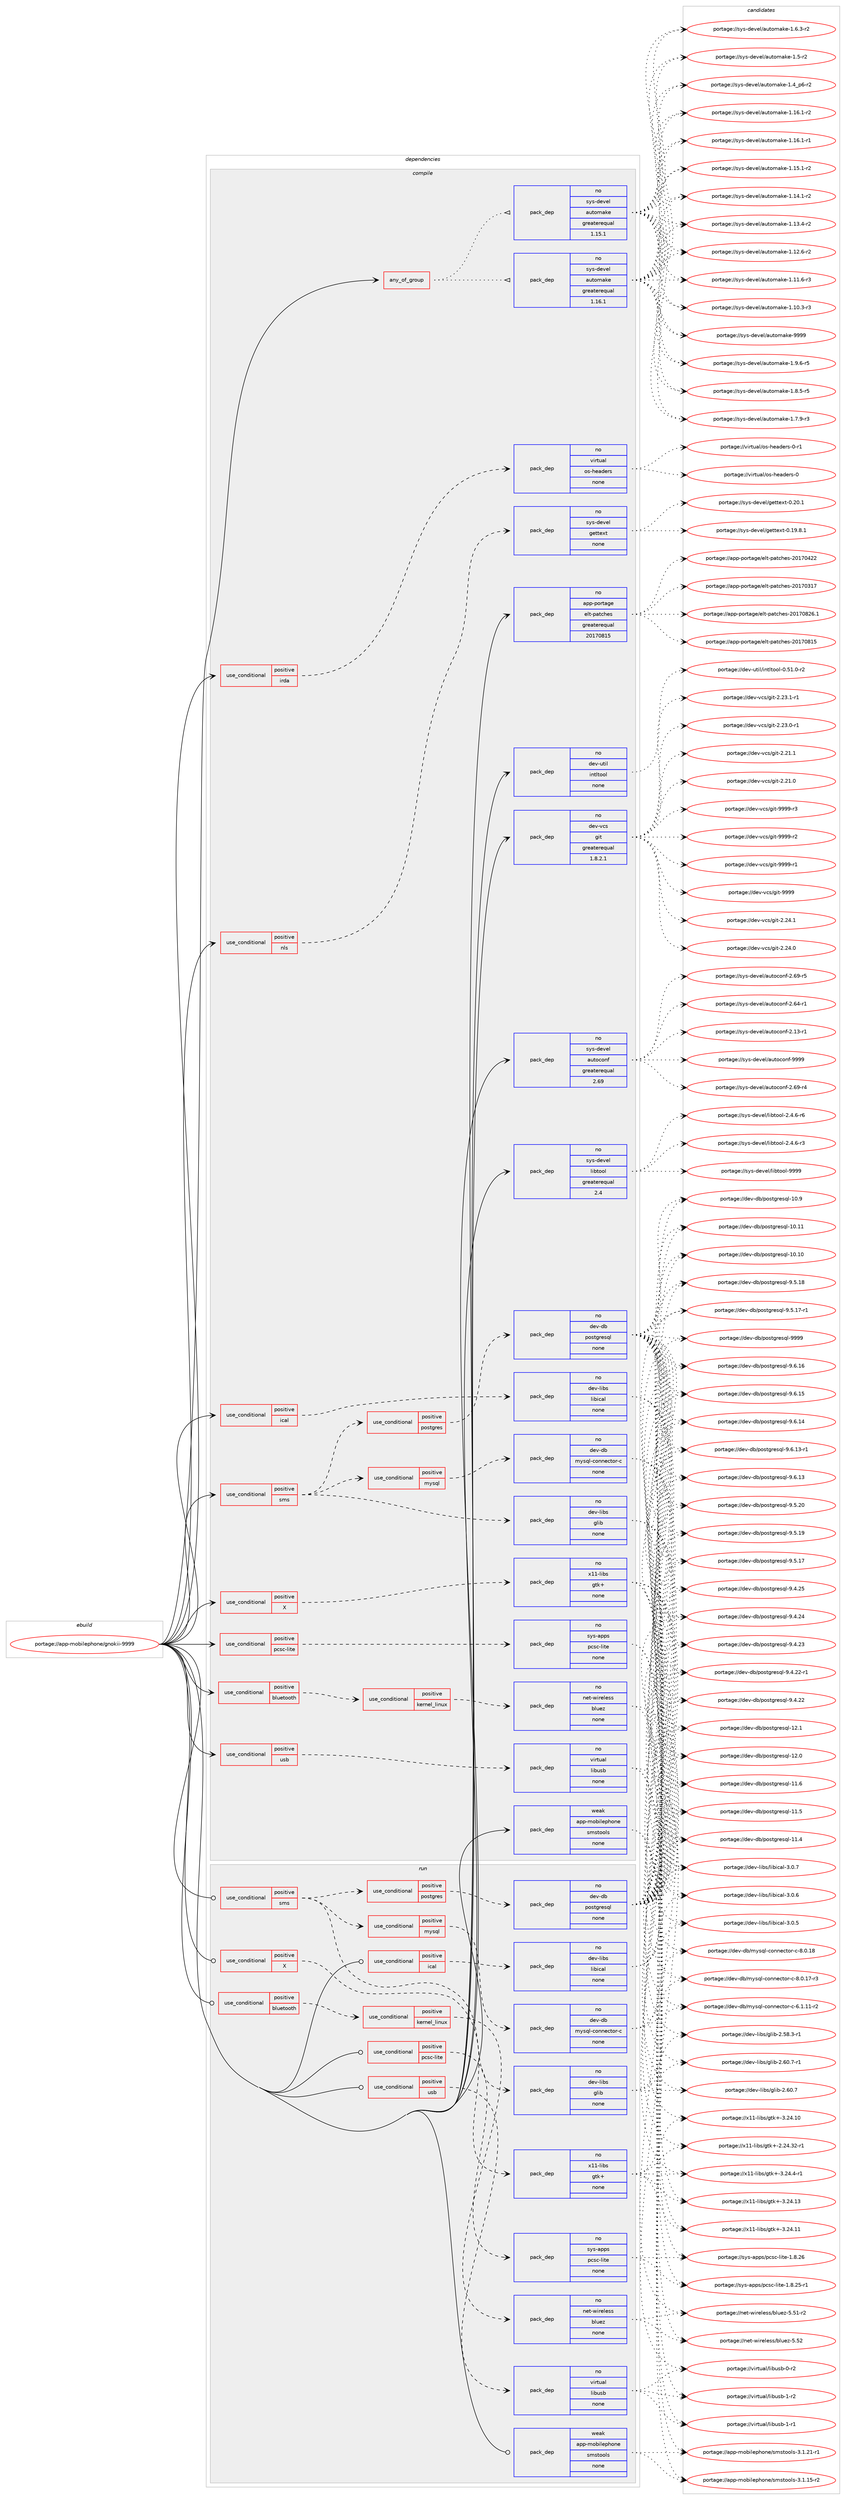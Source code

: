 digraph prolog {

# *************
# Graph options
# *************

newrank=true;
concentrate=true;
compound=true;
graph [rankdir=LR,fontname=Helvetica,fontsize=10,ranksep=1.5];#, ranksep=2.5, nodesep=0.2];
edge  [arrowhead=vee];
node  [fontname=Helvetica,fontsize=10];

# **********
# The ebuild
# **********

subgraph cluster_leftcol {
color=gray;
label=<<i>ebuild</i>>;
id [label="portage://app-mobilephone/gnokii-9999", color=red, width=4, href="../app-mobilephone/gnokii-9999.svg"];
}

# ****************
# The dependencies
# ****************

subgraph cluster_midcol {
color=gray;
label=<<i>dependencies</i>>;
subgraph cluster_compile {
fillcolor="#eeeeee";
style=filled;
label=<<i>compile</i>>;
subgraph any7862 {
dependency608389 [label=<<TABLE BORDER="0" CELLBORDER="1" CELLSPACING="0" CELLPADDING="4"><TR><TD CELLPADDING="10">any_of_group</TD></TR></TABLE>>, shape=none, color=red];subgraph pack457811 {
dependency608390 [label=<<TABLE BORDER="0" CELLBORDER="1" CELLSPACING="0" CELLPADDING="4" WIDTH="220"><TR><TD ROWSPAN="6" CELLPADDING="30">pack_dep</TD></TR><TR><TD WIDTH="110">no</TD></TR><TR><TD>sys-devel</TD></TR><TR><TD>automake</TD></TR><TR><TD>greaterequal</TD></TR><TR><TD>1.16.1</TD></TR></TABLE>>, shape=none, color=blue];
}
dependency608389:e -> dependency608390:w [weight=20,style="dotted",arrowhead="oinv"];
subgraph pack457812 {
dependency608391 [label=<<TABLE BORDER="0" CELLBORDER="1" CELLSPACING="0" CELLPADDING="4" WIDTH="220"><TR><TD ROWSPAN="6" CELLPADDING="30">pack_dep</TD></TR><TR><TD WIDTH="110">no</TD></TR><TR><TD>sys-devel</TD></TR><TR><TD>automake</TD></TR><TR><TD>greaterequal</TD></TR><TR><TD>1.15.1</TD></TR></TABLE>>, shape=none, color=blue];
}
dependency608389:e -> dependency608391:w [weight=20,style="dotted",arrowhead="oinv"];
}
id:e -> dependency608389:w [weight=20,style="solid",arrowhead="vee"];
subgraph cond142440 {
dependency608392 [label=<<TABLE BORDER="0" CELLBORDER="1" CELLSPACING="0" CELLPADDING="4"><TR><TD ROWSPAN="3" CELLPADDING="10">use_conditional</TD></TR><TR><TD>positive</TD></TR><TR><TD>X</TD></TR></TABLE>>, shape=none, color=red];
subgraph pack457813 {
dependency608393 [label=<<TABLE BORDER="0" CELLBORDER="1" CELLSPACING="0" CELLPADDING="4" WIDTH="220"><TR><TD ROWSPAN="6" CELLPADDING="30">pack_dep</TD></TR><TR><TD WIDTH="110">no</TD></TR><TR><TD>x11-libs</TD></TR><TR><TD>gtk+</TD></TR><TR><TD>none</TD></TR><TR><TD></TD></TR></TABLE>>, shape=none, color=blue];
}
dependency608392:e -> dependency608393:w [weight=20,style="dashed",arrowhead="vee"];
}
id:e -> dependency608392:w [weight=20,style="solid",arrowhead="vee"];
subgraph cond142441 {
dependency608394 [label=<<TABLE BORDER="0" CELLBORDER="1" CELLSPACING="0" CELLPADDING="4"><TR><TD ROWSPAN="3" CELLPADDING="10">use_conditional</TD></TR><TR><TD>positive</TD></TR><TR><TD>bluetooth</TD></TR></TABLE>>, shape=none, color=red];
subgraph cond142442 {
dependency608395 [label=<<TABLE BORDER="0" CELLBORDER="1" CELLSPACING="0" CELLPADDING="4"><TR><TD ROWSPAN="3" CELLPADDING="10">use_conditional</TD></TR><TR><TD>positive</TD></TR><TR><TD>kernel_linux</TD></TR></TABLE>>, shape=none, color=red];
subgraph pack457814 {
dependency608396 [label=<<TABLE BORDER="0" CELLBORDER="1" CELLSPACING="0" CELLPADDING="4" WIDTH="220"><TR><TD ROWSPAN="6" CELLPADDING="30">pack_dep</TD></TR><TR><TD WIDTH="110">no</TD></TR><TR><TD>net-wireless</TD></TR><TR><TD>bluez</TD></TR><TR><TD>none</TD></TR><TR><TD></TD></TR></TABLE>>, shape=none, color=blue];
}
dependency608395:e -> dependency608396:w [weight=20,style="dashed",arrowhead="vee"];
}
dependency608394:e -> dependency608395:w [weight=20,style="dashed",arrowhead="vee"];
}
id:e -> dependency608394:w [weight=20,style="solid",arrowhead="vee"];
subgraph cond142443 {
dependency608397 [label=<<TABLE BORDER="0" CELLBORDER="1" CELLSPACING="0" CELLPADDING="4"><TR><TD ROWSPAN="3" CELLPADDING="10">use_conditional</TD></TR><TR><TD>positive</TD></TR><TR><TD>ical</TD></TR></TABLE>>, shape=none, color=red];
subgraph pack457815 {
dependency608398 [label=<<TABLE BORDER="0" CELLBORDER="1" CELLSPACING="0" CELLPADDING="4" WIDTH="220"><TR><TD ROWSPAN="6" CELLPADDING="30">pack_dep</TD></TR><TR><TD WIDTH="110">no</TD></TR><TR><TD>dev-libs</TD></TR><TR><TD>libical</TD></TR><TR><TD>none</TD></TR><TR><TD></TD></TR></TABLE>>, shape=none, color=blue];
}
dependency608397:e -> dependency608398:w [weight=20,style="dashed",arrowhead="vee"];
}
id:e -> dependency608397:w [weight=20,style="solid",arrowhead="vee"];
subgraph cond142444 {
dependency608399 [label=<<TABLE BORDER="0" CELLBORDER="1" CELLSPACING="0" CELLPADDING="4"><TR><TD ROWSPAN="3" CELLPADDING="10">use_conditional</TD></TR><TR><TD>positive</TD></TR><TR><TD>irda</TD></TR></TABLE>>, shape=none, color=red];
subgraph pack457816 {
dependency608400 [label=<<TABLE BORDER="0" CELLBORDER="1" CELLSPACING="0" CELLPADDING="4" WIDTH="220"><TR><TD ROWSPAN="6" CELLPADDING="30">pack_dep</TD></TR><TR><TD WIDTH="110">no</TD></TR><TR><TD>virtual</TD></TR><TR><TD>os-headers</TD></TR><TR><TD>none</TD></TR><TR><TD></TD></TR></TABLE>>, shape=none, color=blue];
}
dependency608399:e -> dependency608400:w [weight=20,style="dashed",arrowhead="vee"];
}
id:e -> dependency608399:w [weight=20,style="solid",arrowhead="vee"];
subgraph cond142445 {
dependency608401 [label=<<TABLE BORDER="0" CELLBORDER="1" CELLSPACING="0" CELLPADDING="4"><TR><TD ROWSPAN="3" CELLPADDING="10">use_conditional</TD></TR><TR><TD>positive</TD></TR><TR><TD>nls</TD></TR></TABLE>>, shape=none, color=red];
subgraph pack457817 {
dependency608402 [label=<<TABLE BORDER="0" CELLBORDER="1" CELLSPACING="0" CELLPADDING="4" WIDTH="220"><TR><TD ROWSPAN="6" CELLPADDING="30">pack_dep</TD></TR><TR><TD WIDTH="110">no</TD></TR><TR><TD>sys-devel</TD></TR><TR><TD>gettext</TD></TR><TR><TD>none</TD></TR><TR><TD></TD></TR></TABLE>>, shape=none, color=blue];
}
dependency608401:e -> dependency608402:w [weight=20,style="dashed",arrowhead="vee"];
}
id:e -> dependency608401:w [weight=20,style="solid",arrowhead="vee"];
subgraph cond142446 {
dependency608403 [label=<<TABLE BORDER="0" CELLBORDER="1" CELLSPACING="0" CELLPADDING="4"><TR><TD ROWSPAN="3" CELLPADDING="10">use_conditional</TD></TR><TR><TD>positive</TD></TR><TR><TD>pcsc-lite</TD></TR></TABLE>>, shape=none, color=red];
subgraph pack457818 {
dependency608404 [label=<<TABLE BORDER="0" CELLBORDER="1" CELLSPACING="0" CELLPADDING="4" WIDTH="220"><TR><TD ROWSPAN="6" CELLPADDING="30">pack_dep</TD></TR><TR><TD WIDTH="110">no</TD></TR><TR><TD>sys-apps</TD></TR><TR><TD>pcsc-lite</TD></TR><TR><TD>none</TD></TR><TR><TD></TD></TR></TABLE>>, shape=none, color=blue];
}
dependency608403:e -> dependency608404:w [weight=20,style="dashed",arrowhead="vee"];
}
id:e -> dependency608403:w [weight=20,style="solid",arrowhead="vee"];
subgraph cond142447 {
dependency608405 [label=<<TABLE BORDER="0" CELLBORDER="1" CELLSPACING="0" CELLPADDING="4"><TR><TD ROWSPAN="3" CELLPADDING="10">use_conditional</TD></TR><TR><TD>positive</TD></TR><TR><TD>sms</TD></TR></TABLE>>, shape=none, color=red];
subgraph pack457819 {
dependency608406 [label=<<TABLE BORDER="0" CELLBORDER="1" CELLSPACING="0" CELLPADDING="4" WIDTH="220"><TR><TD ROWSPAN="6" CELLPADDING="30">pack_dep</TD></TR><TR><TD WIDTH="110">no</TD></TR><TR><TD>dev-libs</TD></TR><TR><TD>glib</TD></TR><TR><TD>none</TD></TR><TR><TD></TD></TR></TABLE>>, shape=none, color=blue];
}
dependency608405:e -> dependency608406:w [weight=20,style="dashed",arrowhead="vee"];
subgraph cond142448 {
dependency608407 [label=<<TABLE BORDER="0" CELLBORDER="1" CELLSPACING="0" CELLPADDING="4"><TR><TD ROWSPAN="3" CELLPADDING="10">use_conditional</TD></TR><TR><TD>positive</TD></TR><TR><TD>postgres</TD></TR></TABLE>>, shape=none, color=red];
subgraph pack457820 {
dependency608408 [label=<<TABLE BORDER="0" CELLBORDER="1" CELLSPACING="0" CELLPADDING="4" WIDTH="220"><TR><TD ROWSPAN="6" CELLPADDING="30">pack_dep</TD></TR><TR><TD WIDTH="110">no</TD></TR><TR><TD>dev-db</TD></TR><TR><TD>postgresql</TD></TR><TR><TD>none</TD></TR><TR><TD></TD></TR></TABLE>>, shape=none, color=blue];
}
dependency608407:e -> dependency608408:w [weight=20,style="dashed",arrowhead="vee"];
}
dependency608405:e -> dependency608407:w [weight=20,style="dashed",arrowhead="vee"];
subgraph cond142449 {
dependency608409 [label=<<TABLE BORDER="0" CELLBORDER="1" CELLSPACING="0" CELLPADDING="4"><TR><TD ROWSPAN="3" CELLPADDING="10">use_conditional</TD></TR><TR><TD>positive</TD></TR><TR><TD>mysql</TD></TR></TABLE>>, shape=none, color=red];
subgraph pack457821 {
dependency608410 [label=<<TABLE BORDER="0" CELLBORDER="1" CELLSPACING="0" CELLPADDING="4" WIDTH="220"><TR><TD ROWSPAN="6" CELLPADDING="30">pack_dep</TD></TR><TR><TD WIDTH="110">no</TD></TR><TR><TD>dev-db</TD></TR><TR><TD>mysql-connector-c</TD></TR><TR><TD>none</TD></TR><TR><TD></TD></TR></TABLE>>, shape=none, color=blue];
}
dependency608409:e -> dependency608410:w [weight=20,style="dashed",arrowhead="vee"];
}
dependency608405:e -> dependency608409:w [weight=20,style="dashed",arrowhead="vee"];
}
id:e -> dependency608405:w [weight=20,style="solid",arrowhead="vee"];
subgraph cond142450 {
dependency608411 [label=<<TABLE BORDER="0" CELLBORDER="1" CELLSPACING="0" CELLPADDING="4"><TR><TD ROWSPAN="3" CELLPADDING="10">use_conditional</TD></TR><TR><TD>positive</TD></TR><TR><TD>usb</TD></TR></TABLE>>, shape=none, color=red];
subgraph pack457822 {
dependency608412 [label=<<TABLE BORDER="0" CELLBORDER="1" CELLSPACING="0" CELLPADDING="4" WIDTH="220"><TR><TD ROWSPAN="6" CELLPADDING="30">pack_dep</TD></TR><TR><TD WIDTH="110">no</TD></TR><TR><TD>virtual</TD></TR><TR><TD>libusb</TD></TR><TR><TD>none</TD></TR><TR><TD></TD></TR></TABLE>>, shape=none, color=blue];
}
dependency608411:e -> dependency608412:w [weight=20,style="dashed",arrowhead="vee"];
}
id:e -> dependency608411:w [weight=20,style="solid",arrowhead="vee"];
subgraph pack457823 {
dependency608413 [label=<<TABLE BORDER="0" CELLBORDER="1" CELLSPACING="0" CELLPADDING="4" WIDTH="220"><TR><TD ROWSPAN="6" CELLPADDING="30">pack_dep</TD></TR><TR><TD WIDTH="110">no</TD></TR><TR><TD>app-portage</TD></TR><TR><TD>elt-patches</TD></TR><TR><TD>greaterequal</TD></TR><TR><TD>20170815</TD></TR></TABLE>>, shape=none, color=blue];
}
id:e -> dependency608413:w [weight=20,style="solid",arrowhead="vee"];
subgraph pack457824 {
dependency608414 [label=<<TABLE BORDER="0" CELLBORDER="1" CELLSPACING="0" CELLPADDING="4" WIDTH="220"><TR><TD ROWSPAN="6" CELLPADDING="30">pack_dep</TD></TR><TR><TD WIDTH="110">no</TD></TR><TR><TD>dev-util</TD></TR><TR><TD>intltool</TD></TR><TR><TD>none</TD></TR><TR><TD></TD></TR></TABLE>>, shape=none, color=blue];
}
id:e -> dependency608414:w [weight=20,style="solid",arrowhead="vee"];
subgraph pack457825 {
dependency608415 [label=<<TABLE BORDER="0" CELLBORDER="1" CELLSPACING="0" CELLPADDING="4" WIDTH="220"><TR><TD ROWSPAN="6" CELLPADDING="30">pack_dep</TD></TR><TR><TD WIDTH="110">no</TD></TR><TR><TD>dev-vcs</TD></TR><TR><TD>git</TD></TR><TR><TD>greaterequal</TD></TR><TR><TD>1.8.2.1</TD></TR></TABLE>>, shape=none, color=blue];
}
id:e -> dependency608415:w [weight=20,style="solid",arrowhead="vee"];
subgraph pack457826 {
dependency608416 [label=<<TABLE BORDER="0" CELLBORDER="1" CELLSPACING="0" CELLPADDING="4" WIDTH="220"><TR><TD ROWSPAN="6" CELLPADDING="30">pack_dep</TD></TR><TR><TD WIDTH="110">no</TD></TR><TR><TD>sys-devel</TD></TR><TR><TD>autoconf</TD></TR><TR><TD>greaterequal</TD></TR><TR><TD>2.69</TD></TR></TABLE>>, shape=none, color=blue];
}
id:e -> dependency608416:w [weight=20,style="solid",arrowhead="vee"];
subgraph pack457827 {
dependency608417 [label=<<TABLE BORDER="0" CELLBORDER="1" CELLSPACING="0" CELLPADDING="4" WIDTH="220"><TR><TD ROWSPAN="6" CELLPADDING="30">pack_dep</TD></TR><TR><TD WIDTH="110">no</TD></TR><TR><TD>sys-devel</TD></TR><TR><TD>libtool</TD></TR><TR><TD>greaterequal</TD></TR><TR><TD>2.4</TD></TR></TABLE>>, shape=none, color=blue];
}
id:e -> dependency608417:w [weight=20,style="solid",arrowhead="vee"];
subgraph pack457828 {
dependency608418 [label=<<TABLE BORDER="0" CELLBORDER="1" CELLSPACING="0" CELLPADDING="4" WIDTH="220"><TR><TD ROWSPAN="6" CELLPADDING="30">pack_dep</TD></TR><TR><TD WIDTH="110">weak</TD></TR><TR><TD>app-mobilephone</TD></TR><TR><TD>smstools</TD></TR><TR><TD>none</TD></TR><TR><TD></TD></TR></TABLE>>, shape=none, color=blue];
}
id:e -> dependency608418:w [weight=20,style="solid",arrowhead="vee"];
}
subgraph cluster_compileandrun {
fillcolor="#eeeeee";
style=filled;
label=<<i>compile and run</i>>;
}
subgraph cluster_run {
fillcolor="#eeeeee";
style=filled;
label=<<i>run</i>>;
subgraph cond142451 {
dependency608419 [label=<<TABLE BORDER="0" CELLBORDER="1" CELLSPACING="0" CELLPADDING="4"><TR><TD ROWSPAN="3" CELLPADDING="10">use_conditional</TD></TR><TR><TD>positive</TD></TR><TR><TD>X</TD></TR></TABLE>>, shape=none, color=red];
subgraph pack457829 {
dependency608420 [label=<<TABLE BORDER="0" CELLBORDER="1" CELLSPACING="0" CELLPADDING="4" WIDTH="220"><TR><TD ROWSPAN="6" CELLPADDING="30">pack_dep</TD></TR><TR><TD WIDTH="110">no</TD></TR><TR><TD>x11-libs</TD></TR><TR><TD>gtk+</TD></TR><TR><TD>none</TD></TR><TR><TD></TD></TR></TABLE>>, shape=none, color=blue];
}
dependency608419:e -> dependency608420:w [weight=20,style="dashed",arrowhead="vee"];
}
id:e -> dependency608419:w [weight=20,style="solid",arrowhead="odot"];
subgraph cond142452 {
dependency608421 [label=<<TABLE BORDER="0" CELLBORDER="1" CELLSPACING="0" CELLPADDING="4"><TR><TD ROWSPAN="3" CELLPADDING="10">use_conditional</TD></TR><TR><TD>positive</TD></TR><TR><TD>bluetooth</TD></TR></TABLE>>, shape=none, color=red];
subgraph cond142453 {
dependency608422 [label=<<TABLE BORDER="0" CELLBORDER="1" CELLSPACING="0" CELLPADDING="4"><TR><TD ROWSPAN="3" CELLPADDING="10">use_conditional</TD></TR><TR><TD>positive</TD></TR><TR><TD>kernel_linux</TD></TR></TABLE>>, shape=none, color=red];
subgraph pack457830 {
dependency608423 [label=<<TABLE BORDER="0" CELLBORDER="1" CELLSPACING="0" CELLPADDING="4" WIDTH="220"><TR><TD ROWSPAN="6" CELLPADDING="30">pack_dep</TD></TR><TR><TD WIDTH="110">no</TD></TR><TR><TD>net-wireless</TD></TR><TR><TD>bluez</TD></TR><TR><TD>none</TD></TR><TR><TD></TD></TR></TABLE>>, shape=none, color=blue];
}
dependency608422:e -> dependency608423:w [weight=20,style="dashed",arrowhead="vee"];
}
dependency608421:e -> dependency608422:w [weight=20,style="dashed",arrowhead="vee"];
}
id:e -> dependency608421:w [weight=20,style="solid",arrowhead="odot"];
subgraph cond142454 {
dependency608424 [label=<<TABLE BORDER="0" CELLBORDER="1" CELLSPACING="0" CELLPADDING="4"><TR><TD ROWSPAN="3" CELLPADDING="10">use_conditional</TD></TR><TR><TD>positive</TD></TR><TR><TD>ical</TD></TR></TABLE>>, shape=none, color=red];
subgraph pack457831 {
dependency608425 [label=<<TABLE BORDER="0" CELLBORDER="1" CELLSPACING="0" CELLPADDING="4" WIDTH="220"><TR><TD ROWSPAN="6" CELLPADDING="30">pack_dep</TD></TR><TR><TD WIDTH="110">no</TD></TR><TR><TD>dev-libs</TD></TR><TR><TD>libical</TD></TR><TR><TD>none</TD></TR><TR><TD></TD></TR></TABLE>>, shape=none, color=blue];
}
dependency608424:e -> dependency608425:w [weight=20,style="dashed",arrowhead="vee"];
}
id:e -> dependency608424:w [weight=20,style="solid",arrowhead="odot"];
subgraph cond142455 {
dependency608426 [label=<<TABLE BORDER="0" CELLBORDER="1" CELLSPACING="0" CELLPADDING="4"><TR><TD ROWSPAN="3" CELLPADDING="10">use_conditional</TD></TR><TR><TD>positive</TD></TR><TR><TD>pcsc-lite</TD></TR></TABLE>>, shape=none, color=red];
subgraph pack457832 {
dependency608427 [label=<<TABLE BORDER="0" CELLBORDER="1" CELLSPACING="0" CELLPADDING="4" WIDTH="220"><TR><TD ROWSPAN="6" CELLPADDING="30">pack_dep</TD></TR><TR><TD WIDTH="110">no</TD></TR><TR><TD>sys-apps</TD></TR><TR><TD>pcsc-lite</TD></TR><TR><TD>none</TD></TR><TR><TD></TD></TR></TABLE>>, shape=none, color=blue];
}
dependency608426:e -> dependency608427:w [weight=20,style="dashed",arrowhead="vee"];
}
id:e -> dependency608426:w [weight=20,style="solid",arrowhead="odot"];
subgraph cond142456 {
dependency608428 [label=<<TABLE BORDER="0" CELLBORDER="1" CELLSPACING="0" CELLPADDING="4"><TR><TD ROWSPAN="3" CELLPADDING="10">use_conditional</TD></TR><TR><TD>positive</TD></TR><TR><TD>sms</TD></TR></TABLE>>, shape=none, color=red];
subgraph pack457833 {
dependency608429 [label=<<TABLE BORDER="0" CELLBORDER="1" CELLSPACING="0" CELLPADDING="4" WIDTH="220"><TR><TD ROWSPAN="6" CELLPADDING="30">pack_dep</TD></TR><TR><TD WIDTH="110">no</TD></TR><TR><TD>dev-libs</TD></TR><TR><TD>glib</TD></TR><TR><TD>none</TD></TR><TR><TD></TD></TR></TABLE>>, shape=none, color=blue];
}
dependency608428:e -> dependency608429:w [weight=20,style="dashed",arrowhead="vee"];
subgraph cond142457 {
dependency608430 [label=<<TABLE BORDER="0" CELLBORDER="1" CELLSPACING="0" CELLPADDING="4"><TR><TD ROWSPAN="3" CELLPADDING="10">use_conditional</TD></TR><TR><TD>positive</TD></TR><TR><TD>postgres</TD></TR></TABLE>>, shape=none, color=red];
subgraph pack457834 {
dependency608431 [label=<<TABLE BORDER="0" CELLBORDER="1" CELLSPACING="0" CELLPADDING="4" WIDTH="220"><TR><TD ROWSPAN="6" CELLPADDING="30">pack_dep</TD></TR><TR><TD WIDTH="110">no</TD></TR><TR><TD>dev-db</TD></TR><TR><TD>postgresql</TD></TR><TR><TD>none</TD></TR><TR><TD></TD></TR></TABLE>>, shape=none, color=blue];
}
dependency608430:e -> dependency608431:w [weight=20,style="dashed",arrowhead="vee"];
}
dependency608428:e -> dependency608430:w [weight=20,style="dashed",arrowhead="vee"];
subgraph cond142458 {
dependency608432 [label=<<TABLE BORDER="0" CELLBORDER="1" CELLSPACING="0" CELLPADDING="4"><TR><TD ROWSPAN="3" CELLPADDING="10">use_conditional</TD></TR><TR><TD>positive</TD></TR><TR><TD>mysql</TD></TR></TABLE>>, shape=none, color=red];
subgraph pack457835 {
dependency608433 [label=<<TABLE BORDER="0" CELLBORDER="1" CELLSPACING="0" CELLPADDING="4" WIDTH="220"><TR><TD ROWSPAN="6" CELLPADDING="30">pack_dep</TD></TR><TR><TD WIDTH="110">no</TD></TR><TR><TD>dev-db</TD></TR><TR><TD>mysql-connector-c</TD></TR><TR><TD>none</TD></TR><TR><TD></TD></TR></TABLE>>, shape=none, color=blue];
}
dependency608432:e -> dependency608433:w [weight=20,style="dashed",arrowhead="vee"];
}
dependency608428:e -> dependency608432:w [weight=20,style="dashed",arrowhead="vee"];
}
id:e -> dependency608428:w [weight=20,style="solid",arrowhead="odot"];
subgraph cond142459 {
dependency608434 [label=<<TABLE BORDER="0" CELLBORDER="1" CELLSPACING="0" CELLPADDING="4"><TR><TD ROWSPAN="3" CELLPADDING="10">use_conditional</TD></TR><TR><TD>positive</TD></TR><TR><TD>usb</TD></TR></TABLE>>, shape=none, color=red];
subgraph pack457836 {
dependency608435 [label=<<TABLE BORDER="0" CELLBORDER="1" CELLSPACING="0" CELLPADDING="4" WIDTH="220"><TR><TD ROWSPAN="6" CELLPADDING="30">pack_dep</TD></TR><TR><TD WIDTH="110">no</TD></TR><TR><TD>virtual</TD></TR><TR><TD>libusb</TD></TR><TR><TD>none</TD></TR><TR><TD></TD></TR></TABLE>>, shape=none, color=blue];
}
dependency608434:e -> dependency608435:w [weight=20,style="dashed",arrowhead="vee"];
}
id:e -> dependency608434:w [weight=20,style="solid",arrowhead="odot"];
subgraph pack457837 {
dependency608436 [label=<<TABLE BORDER="0" CELLBORDER="1" CELLSPACING="0" CELLPADDING="4" WIDTH="220"><TR><TD ROWSPAN="6" CELLPADDING="30">pack_dep</TD></TR><TR><TD WIDTH="110">weak</TD></TR><TR><TD>app-mobilephone</TD></TR><TR><TD>smstools</TD></TR><TR><TD>none</TD></TR><TR><TD></TD></TR></TABLE>>, shape=none, color=blue];
}
id:e -> dependency608436:w [weight=20,style="solid",arrowhead="odot"];
}
}

# **************
# The candidates
# **************

subgraph cluster_choices {
rank=same;
color=gray;
label=<<i>candidates</i>>;

subgraph choice457811 {
color=black;
nodesep=1;
choice115121115451001011181011084797117116111109971071014557575757 [label="portage://sys-devel/automake-9999", color=red, width=4,href="../sys-devel/automake-9999.svg"];
choice115121115451001011181011084797117116111109971071014549465746544511453 [label="portage://sys-devel/automake-1.9.6-r5", color=red, width=4,href="../sys-devel/automake-1.9.6-r5.svg"];
choice115121115451001011181011084797117116111109971071014549465646534511453 [label="portage://sys-devel/automake-1.8.5-r5", color=red, width=4,href="../sys-devel/automake-1.8.5-r5.svg"];
choice115121115451001011181011084797117116111109971071014549465546574511451 [label="portage://sys-devel/automake-1.7.9-r3", color=red, width=4,href="../sys-devel/automake-1.7.9-r3.svg"];
choice115121115451001011181011084797117116111109971071014549465446514511450 [label="portage://sys-devel/automake-1.6.3-r2", color=red, width=4,href="../sys-devel/automake-1.6.3-r2.svg"];
choice11512111545100101118101108479711711611110997107101454946534511450 [label="portage://sys-devel/automake-1.5-r2", color=red, width=4,href="../sys-devel/automake-1.5-r2.svg"];
choice115121115451001011181011084797117116111109971071014549465295112544511450 [label="portage://sys-devel/automake-1.4_p6-r2", color=red, width=4,href="../sys-devel/automake-1.4_p6-r2.svg"];
choice11512111545100101118101108479711711611110997107101454946495446494511450 [label="portage://sys-devel/automake-1.16.1-r2", color=red, width=4,href="../sys-devel/automake-1.16.1-r2.svg"];
choice11512111545100101118101108479711711611110997107101454946495446494511449 [label="portage://sys-devel/automake-1.16.1-r1", color=red, width=4,href="../sys-devel/automake-1.16.1-r1.svg"];
choice11512111545100101118101108479711711611110997107101454946495346494511450 [label="portage://sys-devel/automake-1.15.1-r2", color=red, width=4,href="../sys-devel/automake-1.15.1-r2.svg"];
choice11512111545100101118101108479711711611110997107101454946495246494511450 [label="portage://sys-devel/automake-1.14.1-r2", color=red, width=4,href="../sys-devel/automake-1.14.1-r2.svg"];
choice11512111545100101118101108479711711611110997107101454946495146524511450 [label="portage://sys-devel/automake-1.13.4-r2", color=red, width=4,href="../sys-devel/automake-1.13.4-r2.svg"];
choice11512111545100101118101108479711711611110997107101454946495046544511450 [label="portage://sys-devel/automake-1.12.6-r2", color=red, width=4,href="../sys-devel/automake-1.12.6-r2.svg"];
choice11512111545100101118101108479711711611110997107101454946494946544511451 [label="portage://sys-devel/automake-1.11.6-r3", color=red, width=4,href="../sys-devel/automake-1.11.6-r3.svg"];
choice11512111545100101118101108479711711611110997107101454946494846514511451 [label="portage://sys-devel/automake-1.10.3-r3", color=red, width=4,href="../sys-devel/automake-1.10.3-r3.svg"];
dependency608390:e -> choice115121115451001011181011084797117116111109971071014557575757:w [style=dotted,weight="100"];
dependency608390:e -> choice115121115451001011181011084797117116111109971071014549465746544511453:w [style=dotted,weight="100"];
dependency608390:e -> choice115121115451001011181011084797117116111109971071014549465646534511453:w [style=dotted,weight="100"];
dependency608390:e -> choice115121115451001011181011084797117116111109971071014549465546574511451:w [style=dotted,weight="100"];
dependency608390:e -> choice115121115451001011181011084797117116111109971071014549465446514511450:w [style=dotted,weight="100"];
dependency608390:e -> choice11512111545100101118101108479711711611110997107101454946534511450:w [style=dotted,weight="100"];
dependency608390:e -> choice115121115451001011181011084797117116111109971071014549465295112544511450:w [style=dotted,weight="100"];
dependency608390:e -> choice11512111545100101118101108479711711611110997107101454946495446494511450:w [style=dotted,weight="100"];
dependency608390:e -> choice11512111545100101118101108479711711611110997107101454946495446494511449:w [style=dotted,weight="100"];
dependency608390:e -> choice11512111545100101118101108479711711611110997107101454946495346494511450:w [style=dotted,weight="100"];
dependency608390:e -> choice11512111545100101118101108479711711611110997107101454946495246494511450:w [style=dotted,weight="100"];
dependency608390:e -> choice11512111545100101118101108479711711611110997107101454946495146524511450:w [style=dotted,weight="100"];
dependency608390:e -> choice11512111545100101118101108479711711611110997107101454946495046544511450:w [style=dotted,weight="100"];
dependency608390:e -> choice11512111545100101118101108479711711611110997107101454946494946544511451:w [style=dotted,weight="100"];
dependency608390:e -> choice11512111545100101118101108479711711611110997107101454946494846514511451:w [style=dotted,weight="100"];
}
subgraph choice457812 {
color=black;
nodesep=1;
choice115121115451001011181011084797117116111109971071014557575757 [label="portage://sys-devel/automake-9999", color=red, width=4,href="../sys-devel/automake-9999.svg"];
choice115121115451001011181011084797117116111109971071014549465746544511453 [label="portage://sys-devel/automake-1.9.6-r5", color=red, width=4,href="../sys-devel/automake-1.9.6-r5.svg"];
choice115121115451001011181011084797117116111109971071014549465646534511453 [label="portage://sys-devel/automake-1.8.5-r5", color=red, width=4,href="../sys-devel/automake-1.8.5-r5.svg"];
choice115121115451001011181011084797117116111109971071014549465546574511451 [label="portage://sys-devel/automake-1.7.9-r3", color=red, width=4,href="../sys-devel/automake-1.7.9-r3.svg"];
choice115121115451001011181011084797117116111109971071014549465446514511450 [label="portage://sys-devel/automake-1.6.3-r2", color=red, width=4,href="../sys-devel/automake-1.6.3-r2.svg"];
choice11512111545100101118101108479711711611110997107101454946534511450 [label="portage://sys-devel/automake-1.5-r2", color=red, width=4,href="../sys-devel/automake-1.5-r2.svg"];
choice115121115451001011181011084797117116111109971071014549465295112544511450 [label="portage://sys-devel/automake-1.4_p6-r2", color=red, width=4,href="../sys-devel/automake-1.4_p6-r2.svg"];
choice11512111545100101118101108479711711611110997107101454946495446494511450 [label="portage://sys-devel/automake-1.16.1-r2", color=red, width=4,href="../sys-devel/automake-1.16.1-r2.svg"];
choice11512111545100101118101108479711711611110997107101454946495446494511449 [label="portage://sys-devel/automake-1.16.1-r1", color=red, width=4,href="../sys-devel/automake-1.16.1-r1.svg"];
choice11512111545100101118101108479711711611110997107101454946495346494511450 [label="portage://sys-devel/automake-1.15.1-r2", color=red, width=4,href="../sys-devel/automake-1.15.1-r2.svg"];
choice11512111545100101118101108479711711611110997107101454946495246494511450 [label="portage://sys-devel/automake-1.14.1-r2", color=red, width=4,href="../sys-devel/automake-1.14.1-r2.svg"];
choice11512111545100101118101108479711711611110997107101454946495146524511450 [label="portage://sys-devel/automake-1.13.4-r2", color=red, width=4,href="../sys-devel/automake-1.13.4-r2.svg"];
choice11512111545100101118101108479711711611110997107101454946495046544511450 [label="portage://sys-devel/automake-1.12.6-r2", color=red, width=4,href="../sys-devel/automake-1.12.6-r2.svg"];
choice11512111545100101118101108479711711611110997107101454946494946544511451 [label="portage://sys-devel/automake-1.11.6-r3", color=red, width=4,href="../sys-devel/automake-1.11.6-r3.svg"];
choice11512111545100101118101108479711711611110997107101454946494846514511451 [label="portage://sys-devel/automake-1.10.3-r3", color=red, width=4,href="../sys-devel/automake-1.10.3-r3.svg"];
dependency608391:e -> choice115121115451001011181011084797117116111109971071014557575757:w [style=dotted,weight="100"];
dependency608391:e -> choice115121115451001011181011084797117116111109971071014549465746544511453:w [style=dotted,weight="100"];
dependency608391:e -> choice115121115451001011181011084797117116111109971071014549465646534511453:w [style=dotted,weight="100"];
dependency608391:e -> choice115121115451001011181011084797117116111109971071014549465546574511451:w [style=dotted,weight="100"];
dependency608391:e -> choice115121115451001011181011084797117116111109971071014549465446514511450:w [style=dotted,weight="100"];
dependency608391:e -> choice11512111545100101118101108479711711611110997107101454946534511450:w [style=dotted,weight="100"];
dependency608391:e -> choice115121115451001011181011084797117116111109971071014549465295112544511450:w [style=dotted,weight="100"];
dependency608391:e -> choice11512111545100101118101108479711711611110997107101454946495446494511450:w [style=dotted,weight="100"];
dependency608391:e -> choice11512111545100101118101108479711711611110997107101454946495446494511449:w [style=dotted,weight="100"];
dependency608391:e -> choice11512111545100101118101108479711711611110997107101454946495346494511450:w [style=dotted,weight="100"];
dependency608391:e -> choice11512111545100101118101108479711711611110997107101454946495246494511450:w [style=dotted,weight="100"];
dependency608391:e -> choice11512111545100101118101108479711711611110997107101454946495146524511450:w [style=dotted,weight="100"];
dependency608391:e -> choice11512111545100101118101108479711711611110997107101454946495046544511450:w [style=dotted,weight="100"];
dependency608391:e -> choice11512111545100101118101108479711711611110997107101454946494946544511451:w [style=dotted,weight="100"];
dependency608391:e -> choice11512111545100101118101108479711711611110997107101454946494846514511451:w [style=dotted,weight="100"];
}
subgraph choice457813 {
color=black;
nodesep=1;
choice120494945108105981154710311610743455146505246524511449 [label="portage://x11-libs/gtk+-3.24.4-r1", color=red, width=4,href="../x11-libs/gtk+-3.24.4-r1.svg"];
choice1204949451081059811547103116107434551465052464951 [label="portage://x11-libs/gtk+-3.24.13", color=red, width=4,href="../x11-libs/gtk+-3.24.13.svg"];
choice1204949451081059811547103116107434551465052464949 [label="portage://x11-libs/gtk+-3.24.11", color=red, width=4,href="../x11-libs/gtk+-3.24.11.svg"];
choice1204949451081059811547103116107434551465052464948 [label="portage://x11-libs/gtk+-3.24.10", color=red, width=4,href="../x11-libs/gtk+-3.24.10.svg"];
choice12049494510810598115471031161074345504650524651504511449 [label="portage://x11-libs/gtk+-2.24.32-r1", color=red, width=4,href="../x11-libs/gtk+-2.24.32-r1.svg"];
dependency608393:e -> choice120494945108105981154710311610743455146505246524511449:w [style=dotted,weight="100"];
dependency608393:e -> choice1204949451081059811547103116107434551465052464951:w [style=dotted,weight="100"];
dependency608393:e -> choice1204949451081059811547103116107434551465052464949:w [style=dotted,weight="100"];
dependency608393:e -> choice1204949451081059811547103116107434551465052464948:w [style=dotted,weight="100"];
dependency608393:e -> choice12049494510810598115471031161074345504650524651504511449:w [style=dotted,weight="100"];
}
subgraph choice457814 {
color=black;
nodesep=1;
choice1101011164511910511410110810111511547981081171011224553465350 [label="portage://net-wireless/bluez-5.52", color=red, width=4,href="../net-wireless/bluez-5.52.svg"];
choice11010111645119105114101108101115115479810811710112245534653494511450 [label="portage://net-wireless/bluez-5.51-r2", color=red, width=4,href="../net-wireless/bluez-5.51-r2.svg"];
dependency608396:e -> choice1101011164511910511410110810111511547981081171011224553465350:w [style=dotted,weight="100"];
dependency608396:e -> choice11010111645119105114101108101115115479810811710112245534653494511450:w [style=dotted,weight="100"];
}
subgraph choice457815 {
color=black;
nodesep=1;
choice100101118451081059811547108105981059997108455146484655 [label="portage://dev-libs/libical-3.0.7", color=red, width=4,href="../dev-libs/libical-3.0.7.svg"];
choice100101118451081059811547108105981059997108455146484654 [label="portage://dev-libs/libical-3.0.6", color=red, width=4,href="../dev-libs/libical-3.0.6.svg"];
choice100101118451081059811547108105981059997108455146484653 [label="portage://dev-libs/libical-3.0.5", color=red, width=4,href="../dev-libs/libical-3.0.5.svg"];
dependency608398:e -> choice100101118451081059811547108105981059997108455146484655:w [style=dotted,weight="100"];
dependency608398:e -> choice100101118451081059811547108105981059997108455146484654:w [style=dotted,weight="100"];
dependency608398:e -> choice100101118451081059811547108105981059997108455146484653:w [style=dotted,weight="100"];
}
subgraph choice457816 {
color=black;
nodesep=1;
choice1181051141161179710847111115451041019710010111411545484511449 [label="portage://virtual/os-headers-0-r1", color=red, width=4,href="../virtual/os-headers-0-r1.svg"];
choice118105114116117971084711111545104101971001011141154548 [label="portage://virtual/os-headers-0", color=red, width=4,href="../virtual/os-headers-0.svg"];
dependency608400:e -> choice1181051141161179710847111115451041019710010111411545484511449:w [style=dotted,weight="100"];
dependency608400:e -> choice118105114116117971084711111545104101971001011141154548:w [style=dotted,weight="100"];
}
subgraph choice457817 {
color=black;
nodesep=1;
choice115121115451001011181011084710310111611610112011645484650484649 [label="portage://sys-devel/gettext-0.20.1", color=red, width=4,href="../sys-devel/gettext-0.20.1.svg"];
choice1151211154510010111810110847103101116116101120116454846495746564649 [label="portage://sys-devel/gettext-0.19.8.1", color=red, width=4,href="../sys-devel/gettext-0.19.8.1.svg"];
dependency608402:e -> choice115121115451001011181011084710310111611610112011645484650484649:w [style=dotted,weight="100"];
dependency608402:e -> choice1151211154510010111810110847103101116116101120116454846495746564649:w [style=dotted,weight="100"];
}
subgraph choice457818 {
color=black;
nodesep=1;
choice11512111545971121121154711299115994510810511610145494656465054 [label="portage://sys-apps/pcsc-lite-1.8.26", color=red, width=4,href="../sys-apps/pcsc-lite-1.8.26.svg"];
choice115121115459711211211547112991159945108105116101454946564650534511449 [label="portage://sys-apps/pcsc-lite-1.8.25-r1", color=red, width=4,href="../sys-apps/pcsc-lite-1.8.25-r1.svg"];
dependency608404:e -> choice11512111545971121121154711299115994510810511610145494656465054:w [style=dotted,weight="100"];
dependency608404:e -> choice115121115459711211211547112991159945108105116101454946564650534511449:w [style=dotted,weight="100"];
}
subgraph choice457819 {
color=black;
nodesep=1;
choice10010111845108105981154710310810598455046544846554511449 [label="portage://dev-libs/glib-2.60.7-r1", color=red, width=4,href="../dev-libs/glib-2.60.7-r1.svg"];
choice1001011184510810598115471031081059845504654484655 [label="portage://dev-libs/glib-2.60.7", color=red, width=4,href="../dev-libs/glib-2.60.7.svg"];
choice10010111845108105981154710310810598455046535646514511449 [label="portage://dev-libs/glib-2.58.3-r1", color=red, width=4,href="../dev-libs/glib-2.58.3-r1.svg"];
dependency608406:e -> choice10010111845108105981154710310810598455046544846554511449:w [style=dotted,weight="100"];
dependency608406:e -> choice1001011184510810598115471031081059845504654484655:w [style=dotted,weight="100"];
dependency608406:e -> choice10010111845108105981154710310810598455046535646514511449:w [style=dotted,weight="100"];
}
subgraph choice457820 {
color=black;
nodesep=1;
choice1001011184510098471121111151161031141011151131084557575757 [label="portage://dev-db/postgresql-9999", color=red, width=4,href="../dev-db/postgresql-9999.svg"];
choice10010111845100984711211111511610311410111511310845574654464954 [label="portage://dev-db/postgresql-9.6.16", color=red, width=4,href="../dev-db/postgresql-9.6.16.svg"];
choice10010111845100984711211111511610311410111511310845574654464953 [label="portage://dev-db/postgresql-9.6.15", color=red, width=4,href="../dev-db/postgresql-9.6.15.svg"];
choice10010111845100984711211111511610311410111511310845574654464952 [label="portage://dev-db/postgresql-9.6.14", color=red, width=4,href="../dev-db/postgresql-9.6.14.svg"];
choice100101118451009847112111115116103114101115113108455746544649514511449 [label="portage://dev-db/postgresql-9.6.13-r1", color=red, width=4,href="../dev-db/postgresql-9.6.13-r1.svg"];
choice10010111845100984711211111511610311410111511310845574654464951 [label="portage://dev-db/postgresql-9.6.13", color=red, width=4,href="../dev-db/postgresql-9.6.13.svg"];
choice10010111845100984711211111511610311410111511310845574653465048 [label="portage://dev-db/postgresql-9.5.20", color=red, width=4,href="../dev-db/postgresql-9.5.20.svg"];
choice10010111845100984711211111511610311410111511310845574653464957 [label="portage://dev-db/postgresql-9.5.19", color=red, width=4,href="../dev-db/postgresql-9.5.19.svg"];
choice10010111845100984711211111511610311410111511310845574653464956 [label="portage://dev-db/postgresql-9.5.18", color=red, width=4,href="../dev-db/postgresql-9.5.18.svg"];
choice100101118451009847112111115116103114101115113108455746534649554511449 [label="portage://dev-db/postgresql-9.5.17-r1", color=red, width=4,href="../dev-db/postgresql-9.5.17-r1.svg"];
choice10010111845100984711211111511610311410111511310845574653464955 [label="portage://dev-db/postgresql-9.5.17", color=red, width=4,href="../dev-db/postgresql-9.5.17.svg"];
choice10010111845100984711211111511610311410111511310845574652465053 [label="portage://dev-db/postgresql-9.4.25", color=red, width=4,href="../dev-db/postgresql-9.4.25.svg"];
choice10010111845100984711211111511610311410111511310845574652465052 [label="portage://dev-db/postgresql-9.4.24", color=red, width=4,href="../dev-db/postgresql-9.4.24.svg"];
choice10010111845100984711211111511610311410111511310845574652465051 [label="portage://dev-db/postgresql-9.4.23", color=red, width=4,href="../dev-db/postgresql-9.4.23.svg"];
choice100101118451009847112111115116103114101115113108455746524650504511449 [label="portage://dev-db/postgresql-9.4.22-r1", color=red, width=4,href="../dev-db/postgresql-9.4.22-r1.svg"];
choice10010111845100984711211111511610311410111511310845574652465050 [label="portage://dev-db/postgresql-9.4.22", color=red, width=4,href="../dev-db/postgresql-9.4.22.svg"];
choice1001011184510098471121111151161031141011151131084549504649 [label="portage://dev-db/postgresql-12.1", color=red, width=4,href="../dev-db/postgresql-12.1.svg"];
choice1001011184510098471121111151161031141011151131084549504648 [label="portage://dev-db/postgresql-12.0", color=red, width=4,href="../dev-db/postgresql-12.0.svg"];
choice1001011184510098471121111151161031141011151131084549494654 [label="portage://dev-db/postgresql-11.6", color=red, width=4,href="../dev-db/postgresql-11.6.svg"];
choice1001011184510098471121111151161031141011151131084549494653 [label="portage://dev-db/postgresql-11.5", color=red, width=4,href="../dev-db/postgresql-11.5.svg"];
choice1001011184510098471121111151161031141011151131084549494652 [label="portage://dev-db/postgresql-11.4", color=red, width=4,href="../dev-db/postgresql-11.4.svg"];
choice1001011184510098471121111151161031141011151131084549484657 [label="portage://dev-db/postgresql-10.9", color=red, width=4,href="../dev-db/postgresql-10.9.svg"];
choice100101118451009847112111115116103114101115113108454948464949 [label="portage://dev-db/postgresql-10.11", color=red, width=4,href="../dev-db/postgresql-10.11.svg"];
choice100101118451009847112111115116103114101115113108454948464948 [label="portage://dev-db/postgresql-10.10", color=red, width=4,href="../dev-db/postgresql-10.10.svg"];
dependency608408:e -> choice1001011184510098471121111151161031141011151131084557575757:w [style=dotted,weight="100"];
dependency608408:e -> choice10010111845100984711211111511610311410111511310845574654464954:w [style=dotted,weight="100"];
dependency608408:e -> choice10010111845100984711211111511610311410111511310845574654464953:w [style=dotted,weight="100"];
dependency608408:e -> choice10010111845100984711211111511610311410111511310845574654464952:w [style=dotted,weight="100"];
dependency608408:e -> choice100101118451009847112111115116103114101115113108455746544649514511449:w [style=dotted,weight="100"];
dependency608408:e -> choice10010111845100984711211111511610311410111511310845574654464951:w [style=dotted,weight="100"];
dependency608408:e -> choice10010111845100984711211111511610311410111511310845574653465048:w [style=dotted,weight="100"];
dependency608408:e -> choice10010111845100984711211111511610311410111511310845574653464957:w [style=dotted,weight="100"];
dependency608408:e -> choice10010111845100984711211111511610311410111511310845574653464956:w [style=dotted,weight="100"];
dependency608408:e -> choice100101118451009847112111115116103114101115113108455746534649554511449:w [style=dotted,weight="100"];
dependency608408:e -> choice10010111845100984711211111511610311410111511310845574653464955:w [style=dotted,weight="100"];
dependency608408:e -> choice10010111845100984711211111511610311410111511310845574652465053:w [style=dotted,weight="100"];
dependency608408:e -> choice10010111845100984711211111511610311410111511310845574652465052:w [style=dotted,weight="100"];
dependency608408:e -> choice10010111845100984711211111511610311410111511310845574652465051:w [style=dotted,weight="100"];
dependency608408:e -> choice100101118451009847112111115116103114101115113108455746524650504511449:w [style=dotted,weight="100"];
dependency608408:e -> choice10010111845100984711211111511610311410111511310845574652465050:w [style=dotted,weight="100"];
dependency608408:e -> choice1001011184510098471121111151161031141011151131084549504649:w [style=dotted,weight="100"];
dependency608408:e -> choice1001011184510098471121111151161031141011151131084549504648:w [style=dotted,weight="100"];
dependency608408:e -> choice1001011184510098471121111151161031141011151131084549494654:w [style=dotted,weight="100"];
dependency608408:e -> choice1001011184510098471121111151161031141011151131084549494653:w [style=dotted,weight="100"];
dependency608408:e -> choice1001011184510098471121111151161031141011151131084549494652:w [style=dotted,weight="100"];
dependency608408:e -> choice1001011184510098471121111151161031141011151131084549484657:w [style=dotted,weight="100"];
dependency608408:e -> choice100101118451009847112111115116103114101115113108454948464949:w [style=dotted,weight="100"];
dependency608408:e -> choice100101118451009847112111115116103114101115113108454948464948:w [style=dotted,weight="100"];
}
subgraph choice457821 {
color=black;
nodesep=1;
choice100101118451009847109121115113108459911111011010199116111114459945564648464956 [label="portage://dev-db/mysql-connector-c-8.0.18", color=red, width=4,href="../dev-db/mysql-connector-c-8.0.18.svg"];
choice1001011184510098471091211151131084599111110110101991161111144599455646484649554511451 [label="portage://dev-db/mysql-connector-c-8.0.17-r3", color=red, width=4,href="../dev-db/mysql-connector-c-8.0.17-r3.svg"];
choice1001011184510098471091211151131084599111110110101991161111144599455446494649494511450 [label="portage://dev-db/mysql-connector-c-6.1.11-r2", color=red, width=4,href="../dev-db/mysql-connector-c-6.1.11-r2.svg"];
dependency608410:e -> choice100101118451009847109121115113108459911111011010199116111114459945564648464956:w [style=dotted,weight="100"];
dependency608410:e -> choice1001011184510098471091211151131084599111110110101991161111144599455646484649554511451:w [style=dotted,weight="100"];
dependency608410:e -> choice1001011184510098471091211151131084599111110110101991161111144599455446494649494511450:w [style=dotted,weight="100"];
}
subgraph choice457822 {
color=black;
nodesep=1;
choice1181051141161179710847108105981171159845494511450 [label="portage://virtual/libusb-1-r2", color=red, width=4,href="../virtual/libusb-1-r2.svg"];
choice1181051141161179710847108105981171159845494511449 [label="portage://virtual/libusb-1-r1", color=red, width=4,href="../virtual/libusb-1-r1.svg"];
choice1181051141161179710847108105981171159845484511450 [label="portage://virtual/libusb-0-r2", color=red, width=4,href="../virtual/libusb-0-r2.svg"];
dependency608412:e -> choice1181051141161179710847108105981171159845494511450:w [style=dotted,weight="100"];
dependency608412:e -> choice1181051141161179710847108105981171159845494511449:w [style=dotted,weight="100"];
dependency608412:e -> choice1181051141161179710847108105981171159845484511450:w [style=dotted,weight="100"];
}
subgraph choice457823 {
color=black;
nodesep=1;
choice971121124511211111411697103101471011081164511297116991041011154550484955485650544649 [label="portage://app-portage/elt-patches-20170826.1", color=red, width=4,href="../app-portage/elt-patches-20170826.1.svg"];
choice97112112451121111141169710310147101108116451129711699104101115455048495548564953 [label="portage://app-portage/elt-patches-20170815", color=red, width=4,href="../app-portage/elt-patches-20170815.svg"];
choice97112112451121111141169710310147101108116451129711699104101115455048495548525050 [label="portage://app-portage/elt-patches-20170422", color=red, width=4,href="../app-portage/elt-patches-20170422.svg"];
choice97112112451121111141169710310147101108116451129711699104101115455048495548514955 [label="portage://app-portage/elt-patches-20170317", color=red, width=4,href="../app-portage/elt-patches-20170317.svg"];
dependency608413:e -> choice971121124511211111411697103101471011081164511297116991041011154550484955485650544649:w [style=dotted,weight="100"];
dependency608413:e -> choice97112112451121111141169710310147101108116451129711699104101115455048495548564953:w [style=dotted,weight="100"];
dependency608413:e -> choice97112112451121111141169710310147101108116451129711699104101115455048495548525050:w [style=dotted,weight="100"];
dependency608413:e -> choice97112112451121111141169710310147101108116451129711699104101115455048495548514955:w [style=dotted,weight="100"];
}
subgraph choice457824 {
color=black;
nodesep=1;
choice1001011184511711610510847105110116108116111111108454846534946484511450 [label="portage://dev-util/intltool-0.51.0-r2", color=red, width=4,href="../dev-util/intltool-0.51.0-r2.svg"];
dependency608414:e -> choice1001011184511711610510847105110116108116111111108454846534946484511450:w [style=dotted,weight="100"];
}
subgraph choice457825 {
color=black;
nodesep=1;
choice10010111845118991154710310511645575757574511451 [label="portage://dev-vcs/git-9999-r3", color=red, width=4,href="../dev-vcs/git-9999-r3.svg"];
choice10010111845118991154710310511645575757574511450 [label="portage://dev-vcs/git-9999-r2", color=red, width=4,href="../dev-vcs/git-9999-r2.svg"];
choice10010111845118991154710310511645575757574511449 [label="portage://dev-vcs/git-9999-r1", color=red, width=4,href="../dev-vcs/git-9999-r1.svg"];
choice1001011184511899115471031051164557575757 [label="portage://dev-vcs/git-9999", color=red, width=4,href="../dev-vcs/git-9999.svg"];
choice10010111845118991154710310511645504650524649 [label="portage://dev-vcs/git-2.24.1", color=red, width=4,href="../dev-vcs/git-2.24.1.svg"];
choice10010111845118991154710310511645504650524648 [label="portage://dev-vcs/git-2.24.0", color=red, width=4,href="../dev-vcs/git-2.24.0.svg"];
choice100101118451189911547103105116455046505146494511449 [label="portage://dev-vcs/git-2.23.1-r1", color=red, width=4,href="../dev-vcs/git-2.23.1-r1.svg"];
choice100101118451189911547103105116455046505146484511449 [label="portage://dev-vcs/git-2.23.0-r1", color=red, width=4,href="../dev-vcs/git-2.23.0-r1.svg"];
choice10010111845118991154710310511645504650494649 [label="portage://dev-vcs/git-2.21.1", color=red, width=4,href="../dev-vcs/git-2.21.1.svg"];
choice10010111845118991154710310511645504650494648 [label="portage://dev-vcs/git-2.21.0", color=red, width=4,href="../dev-vcs/git-2.21.0.svg"];
dependency608415:e -> choice10010111845118991154710310511645575757574511451:w [style=dotted,weight="100"];
dependency608415:e -> choice10010111845118991154710310511645575757574511450:w [style=dotted,weight="100"];
dependency608415:e -> choice10010111845118991154710310511645575757574511449:w [style=dotted,weight="100"];
dependency608415:e -> choice1001011184511899115471031051164557575757:w [style=dotted,weight="100"];
dependency608415:e -> choice10010111845118991154710310511645504650524649:w [style=dotted,weight="100"];
dependency608415:e -> choice10010111845118991154710310511645504650524648:w [style=dotted,weight="100"];
dependency608415:e -> choice100101118451189911547103105116455046505146494511449:w [style=dotted,weight="100"];
dependency608415:e -> choice100101118451189911547103105116455046505146484511449:w [style=dotted,weight="100"];
dependency608415:e -> choice10010111845118991154710310511645504650494649:w [style=dotted,weight="100"];
dependency608415:e -> choice10010111845118991154710310511645504650494648:w [style=dotted,weight="100"];
}
subgraph choice457826 {
color=black;
nodesep=1;
choice115121115451001011181011084797117116111991111101024557575757 [label="portage://sys-devel/autoconf-9999", color=red, width=4,href="../sys-devel/autoconf-9999.svg"];
choice1151211154510010111810110847971171161119911111010245504654574511453 [label="portage://sys-devel/autoconf-2.69-r5", color=red, width=4,href="../sys-devel/autoconf-2.69-r5.svg"];
choice1151211154510010111810110847971171161119911111010245504654574511452 [label="portage://sys-devel/autoconf-2.69-r4", color=red, width=4,href="../sys-devel/autoconf-2.69-r4.svg"];
choice1151211154510010111810110847971171161119911111010245504654524511449 [label="portage://sys-devel/autoconf-2.64-r1", color=red, width=4,href="../sys-devel/autoconf-2.64-r1.svg"];
choice1151211154510010111810110847971171161119911111010245504649514511449 [label="portage://sys-devel/autoconf-2.13-r1", color=red, width=4,href="../sys-devel/autoconf-2.13-r1.svg"];
dependency608416:e -> choice115121115451001011181011084797117116111991111101024557575757:w [style=dotted,weight="100"];
dependency608416:e -> choice1151211154510010111810110847971171161119911111010245504654574511453:w [style=dotted,weight="100"];
dependency608416:e -> choice1151211154510010111810110847971171161119911111010245504654574511452:w [style=dotted,weight="100"];
dependency608416:e -> choice1151211154510010111810110847971171161119911111010245504654524511449:w [style=dotted,weight="100"];
dependency608416:e -> choice1151211154510010111810110847971171161119911111010245504649514511449:w [style=dotted,weight="100"];
}
subgraph choice457827 {
color=black;
nodesep=1;
choice1151211154510010111810110847108105981161111111084557575757 [label="portage://sys-devel/libtool-9999", color=red, width=4,href="../sys-devel/libtool-9999.svg"];
choice1151211154510010111810110847108105981161111111084550465246544511454 [label="portage://sys-devel/libtool-2.4.6-r6", color=red, width=4,href="../sys-devel/libtool-2.4.6-r6.svg"];
choice1151211154510010111810110847108105981161111111084550465246544511451 [label="portage://sys-devel/libtool-2.4.6-r3", color=red, width=4,href="../sys-devel/libtool-2.4.6-r3.svg"];
dependency608417:e -> choice1151211154510010111810110847108105981161111111084557575757:w [style=dotted,weight="100"];
dependency608417:e -> choice1151211154510010111810110847108105981161111111084550465246544511454:w [style=dotted,weight="100"];
dependency608417:e -> choice1151211154510010111810110847108105981161111111084550465246544511451:w [style=dotted,weight="100"];
}
subgraph choice457828 {
color=black;
nodesep=1;
choice97112112451091119810510810111210411111010147115109115116111111108115455146494650494511449 [label="portage://app-mobilephone/smstools-3.1.21-r1", color=red, width=4,href="../app-mobilephone/smstools-3.1.21-r1.svg"];
choice97112112451091119810510810111210411111010147115109115116111111108115455146494649534511450 [label="portage://app-mobilephone/smstools-3.1.15-r2", color=red, width=4,href="../app-mobilephone/smstools-3.1.15-r2.svg"];
dependency608418:e -> choice97112112451091119810510810111210411111010147115109115116111111108115455146494650494511449:w [style=dotted,weight="100"];
dependency608418:e -> choice97112112451091119810510810111210411111010147115109115116111111108115455146494649534511450:w [style=dotted,weight="100"];
}
subgraph choice457829 {
color=black;
nodesep=1;
choice120494945108105981154710311610743455146505246524511449 [label="portage://x11-libs/gtk+-3.24.4-r1", color=red, width=4,href="../x11-libs/gtk+-3.24.4-r1.svg"];
choice1204949451081059811547103116107434551465052464951 [label="portage://x11-libs/gtk+-3.24.13", color=red, width=4,href="../x11-libs/gtk+-3.24.13.svg"];
choice1204949451081059811547103116107434551465052464949 [label="portage://x11-libs/gtk+-3.24.11", color=red, width=4,href="../x11-libs/gtk+-3.24.11.svg"];
choice1204949451081059811547103116107434551465052464948 [label="portage://x11-libs/gtk+-3.24.10", color=red, width=4,href="../x11-libs/gtk+-3.24.10.svg"];
choice12049494510810598115471031161074345504650524651504511449 [label="portage://x11-libs/gtk+-2.24.32-r1", color=red, width=4,href="../x11-libs/gtk+-2.24.32-r1.svg"];
dependency608420:e -> choice120494945108105981154710311610743455146505246524511449:w [style=dotted,weight="100"];
dependency608420:e -> choice1204949451081059811547103116107434551465052464951:w [style=dotted,weight="100"];
dependency608420:e -> choice1204949451081059811547103116107434551465052464949:w [style=dotted,weight="100"];
dependency608420:e -> choice1204949451081059811547103116107434551465052464948:w [style=dotted,weight="100"];
dependency608420:e -> choice12049494510810598115471031161074345504650524651504511449:w [style=dotted,weight="100"];
}
subgraph choice457830 {
color=black;
nodesep=1;
choice1101011164511910511410110810111511547981081171011224553465350 [label="portage://net-wireless/bluez-5.52", color=red, width=4,href="../net-wireless/bluez-5.52.svg"];
choice11010111645119105114101108101115115479810811710112245534653494511450 [label="portage://net-wireless/bluez-5.51-r2", color=red, width=4,href="../net-wireless/bluez-5.51-r2.svg"];
dependency608423:e -> choice1101011164511910511410110810111511547981081171011224553465350:w [style=dotted,weight="100"];
dependency608423:e -> choice11010111645119105114101108101115115479810811710112245534653494511450:w [style=dotted,weight="100"];
}
subgraph choice457831 {
color=black;
nodesep=1;
choice100101118451081059811547108105981059997108455146484655 [label="portage://dev-libs/libical-3.0.7", color=red, width=4,href="../dev-libs/libical-3.0.7.svg"];
choice100101118451081059811547108105981059997108455146484654 [label="portage://dev-libs/libical-3.0.6", color=red, width=4,href="../dev-libs/libical-3.0.6.svg"];
choice100101118451081059811547108105981059997108455146484653 [label="portage://dev-libs/libical-3.0.5", color=red, width=4,href="../dev-libs/libical-3.0.5.svg"];
dependency608425:e -> choice100101118451081059811547108105981059997108455146484655:w [style=dotted,weight="100"];
dependency608425:e -> choice100101118451081059811547108105981059997108455146484654:w [style=dotted,weight="100"];
dependency608425:e -> choice100101118451081059811547108105981059997108455146484653:w [style=dotted,weight="100"];
}
subgraph choice457832 {
color=black;
nodesep=1;
choice11512111545971121121154711299115994510810511610145494656465054 [label="portage://sys-apps/pcsc-lite-1.8.26", color=red, width=4,href="../sys-apps/pcsc-lite-1.8.26.svg"];
choice115121115459711211211547112991159945108105116101454946564650534511449 [label="portage://sys-apps/pcsc-lite-1.8.25-r1", color=red, width=4,href="../sys-apps/pcsc-lite-1.8.25-r1.svg"];
dependency608427:e -> choice11512111545971121121154711299115994510810511610145494656465054:w [style=dotted,weight="100"];
dependency608427:e -> choice115121115459711211211547112991159945108105116101454946564650534511449:w [style=dotted,weight="100"];
}
subgraph choice457833 {
color=black;
nodesep=1;
choice10010111845108105981154710310810598455046544846554511449 [label="portage://dev-libs/glib-2.60.7-r1", color=red, width=4,href="../dev-libs/glib-2.60.7-r1.svg"];
choice1001011184510810598115471031081059845504654484655 [label="portage://dev-libs/glib-2.60.7", color=red, width=4,href="../dev-libs/glib-2.60.7.svg"];
choice10010111845108105981154710310810598455046535646514511449 [label="portage://dev-libs/glib-2.58.3-r1", color=red, width=4,href="../dev-libs/glib-2.58.3-r1.svg"];
dependency608429:e -> choice10010111845108105981154710310810598455046544846554511449:w [style=dotted,weight="100"];
dependency608429:e -> choice1001011184510810598115471031081059845504654484655:w [style=dotted,weight="100"];
dependency608429:e -> choice10010111845108105981154710310810598455046535646514511449:w [style=dotted,weight="100"];
}
subgraph choice457834 {
color=black;
nodesep=1;
choice1001011184510098471121111151161031141011151131084557575757 [label="portage://dev-db/postgresql-9999", color=red, width=4,href="../dev-db/postgresql-9999.svg"];
choice10010111845100984711211111511610311410111511310845574654464954 [label="portage://dev-db/postgresql-9.6.16", color=red, width=4,href="../dev-db/postgresql-9.6.16.svg"];
choice10010111845100984711211111511610311410111511310845574654464953 [label="portage://dev-db/postgresql-9.6.15", color=red, width=4,href="../dev-db/postgresql-9.6.15.svg"];
choice10010111845100984711211111511610311410111511310845574654464952 [label="portage://dev-db/postgresql-9.6.14", color=red, width=4,href="../dev-db/postgresql-9.6.14.svg"];
choice100101118451009847112111115116103114101115113108455746544649514511449 [label="portage://dev-db/postgresql-9.6.13-r1", color=red, width=4,href="../dev-db/postgresql-9.6.13-r1.svg"];
choice10010111845100984711211111511610311410111511310845574654464951 [label="portage://dev-db/postgresql-9.6.13", color=red, width=4,href="../dev-db/postgresql-9.6.13.svg"];
choice10010111845100984711211111511610311410111511310845574653465048 [label="portage://dev-db/postgresql-9.5.20", color=red, width=4,href="../dev-db/postgresql-9.5.20.svg"];
choice10010111845100984711211111511610311410111511310845574653464957 [label="portage://dev-db/postgresql-9.5.19", color=red, width=4,href="../dev-db/postgresql-9.5.19.svg"];
choice10010111845100984711211111511610311410111511310845574653464956 [label="portage://dev-db/postgresql-9.5.18", color=red, width=4,href="../dev-db/postgresql-9.5.18.svg"];
choice100101118451009847112111115116103114101115113108455746534649554511449 [label="portage://dev-db/postgresql-9.5.17-r1", color=red, width=4,href="../dev-db/postgresql-9.5.17-r1.svg"];
choice10010111845100984711211111511610311410111511310845574653464955 [label="portage://dev-db/postgresql-9.5.17", color=red, width=4,href="../dev-db/postgresql-9.5.17.svg"];
choice10010111845100984711211111511610311410111511310845574652465053 [label="portage://dev-db/postgresql-9.4.25", color=red, width=4,href="../dev-db/postgresql-9.4.25.svg"];
choice10010111845100984711211111511610311410111511310845574652465052 [label="portage://dev-db/postgresql-9.4.24", color=red, width=4,href="../dev-db/postgresql-9.4.24.svg"];
choice10010111845100984711211111511610311410111511310845574652465051 [label="portage://dev-db/postgresql-9.4.23", color=red, width=4,href="../dev-db/postgresql-9.4.23.svg"];
choice100101118451009847112111115116103114101115113108455746524650504511449 [label="portage://dev-db/postgresql-9.4.22-r1", color=red, width=4,href="../dev-db/postgresql-9.4.22-r1.svg"];
choice10010111845100984711211111511610311410111511310845574652465050 [label="portage://dev-db/postgresql-9.4.22", color=red, width=4,href="../dev-db/postgresql-9.4.22.svg"];
choice1001011184510098471121111151161031141011151131084549504649 [label="portage://dev-db/postgresql-12.1", color=red, width=4,href="../dev-db/postgresql-12.1.svg"];
choice1001011184510098471121111151161031141011151131084549504648 [label="portage://dev-db/postgresql-12.0", color=red, width=4,href="../dev-db/postgresql-12.0.svg"];
choice1001011184510098471121111151161031141011151131084549494654 [label="portage://dev-db/postgresql-11.6", color=red, width=4,href="../dev-db/postgresql-11.6.svg"];
choice1001011184510098471121111151161031141011151131084549494653 [label="portage://dev-db/postgresql-11.5", color=red, width=4,href="../dev-db/postgresql-11.5.svg"];
choice1001011184510098471121111151161031141011151131084549494652 [label="portage://dev-db/postgresql-11.4", color=red, width=4,href="../dev-db/postgresql-11.4.svg"];
choice1001011184510098471121111151161031141011151131084549484657 [label="portage://dev-db/postgresql-10.9", color=red, width=4,href="../dev-db/postgresql-10.9.svg"];
choice100101118451009847112111115116103114101115113108454948464949 [label="portage://dev-db/postgresql-10.11", color=red, width=4,href="../dev-db/postgresql-10.11.svg"];
choice100101118451009847112111115116103114101115113108454948464948 [label="portage://dev-db/postgresql-10.10", color=red, width=4,href="../dev-db/postgresql-10.10.svg"];
dependency608431:e -> choice1001011184510098471121111151161031141011151131084557575757:w [style=dotted,weight="100"];
dependency608431:e -> choice10010111845100984711211111511610311410111511310845574654464954:w [style=dotted,weight="100"];
dependency608431:e -> choice10010111845100984711211111511610311410111511310845574654464953:w [style=dotted,weight="100"];
dependency608431:e -> choice10010111845100984711211111511610311410111511310845574654464952:w [style=dotted,weight="100"];
dependency608431:e -> choice100101118451009847112111115116103114101115113108455746544649514511449:w [style=dotted,weight="100"];
dependency608431:e -> choice10010111845100984711211111511610311410111511310845574654464951:w [style=dotted,weight="100"];
dependency608431:e -> choice10010111845100984711211111511610311410111511310845574653465048:w [style=dotted,weight="100"];
dependency608431:e -> choice10010111845100984711211111511610311410111511310845574653464957:w [style=dotted,weight="100"];
dependency608431:e -> choice10010111845100984711211111511610311410111511310845574653464956:w [style=dotted,weight="100"];
dependency608431:e -> choice100101118451009847112111115116103114101115113108455746534649554511449:w [style=dotted,weight="100"];
dependency608431:e -> choice10010111845100984711211111511610311410111511310845574653464955:w [style=dotted,weight="100"];
dependency608431:e -> choice10010111845100984711211111511610311410111511310845574652465053:w [style=dotted,weight="100"];
dependency608431:e -> choice10010111845100984711211111511610311410111511310845574652465052:w [style=dotted,weight="100"];
dependency608431:e -> choice10010111845100984711211111511610311410111511310845574652465051:w [style=dotted,weight="100"];
dependency608431:e -> choice100101118451009847112111115116103114101115113108455746524650504511449:w [style=dotted,weight="100"];
dependency608431:e -> choice10010111845100984711211111511610311410111511310845574652465050:w [style=dotted,weight="100"];
dependency608431:e -> choice1001011184510098471121111151161031141011151131084549504649:w [style=dotted,weight="100"];
dependency608431:e -> choice1001011184510098471121111151161031141011151131084549504648:w [style=dotted,weight="100"];
dependency608431:e -> choice1001011184510098471121111151161031141011151131084549494654:w [style=dotted,weight="100"];
dependency608431:e -> choice1001011184510098471121111151161031141011151131084549494653:w [style=dotted,weight="100"];
dependency608431:e -> choice1001011184510098471121111151161031141011151131084549494652:w [style=dotted,weight="100"];
dependency608431:e -> choice1001011184510098471121111151161031141011151131084549484657:w [style=dotted,weight="100"];
dependency608431:e -> choice100101118451009847112111115116103114101115113108454948464949:w [style=dotted,weight="100"];
dependency608431:e -> choice100101118451009847112111115116103114101115113108454948464948:w [style=dotted,weight="100"];
}
subgraph choice457835 {
color=black;
nodesep=1;
choice100101118451009847109121115113108459911111011010199116111114459945564648464956 [label="portage://dev-db/mysql-connector-c-8.0.18", color=red, width=4,href="../dev-db/mysql-connector-c-8.0.18.svg"];
choice1001011184510098471091211151131084599111110110101991161111144599455646484649554511451 [label="portage://dev-db/mysql-connector-c-8.0.17-r3", color=red, width=4,href="../dev-db/mysql-connector-c-8.0.17-r3.svg"];
choice1001011184510098471091211151131084599111110110101991161111144599455446494649494511450 [label="portage://dev-db/mysql-connector-c-6.1.11-r2", color=red, width=4,href="../dev-db/mysql-connector-c-6.1.11-r2.svg"];
dependency608433:e -> choice100101118451009847109121115113108459911111011010199116111114459945564648464956:w [style=dotted,weight="100"];
dependency608433:e -> choice1001011184510098471091211151131084599111110110101991161111144599455646484649554511451:w [style=dotted,weight="100"];
dependency608433:e -> choice1001011184510098471091211151131084599111110110101991161111144599455446494649494511450:w [style=dotted,weight="100"];
}
subgraph choice457836 {
color=black;
nodesep=1;
choice1181051141161179710847108105981171159845494511450 [label="portage://virtual/libusb-1-r2", color=red, width=4,href="../virtual/libusb-1-r2.svg"];
choice1181051141161179710847108105981171159845494511449 [label="portage://virtual/libusb-1-r1", color=red, width=4,href="../virtual/libusb-1-r1.svg"];
choice1181051141161179710847108105981171159845484511450 [label="portage://virtual/libusb-0-r2", color=red, width=4,href="../virtual/libusb-0-r2.svg"];
dependency608435:e -> choice1181051141161179710847108105981171159845494511450:w [style=dotted,weight="100"];
dependency608435:e -> choice1181051141161179710847108105981171159845494511449:w [style=dotted,weight="100"];
dependency608435:e -> choice1181051141161179710847108105981171159845484511450:w [style=dotted,weight="100"];
}
subgraph choice457837 {
color=black;
nodesep=1;
choice97112112451091119810510810111210411111010147115109115116111111108115455146494650494511449 [label="portage://app-mobilephone/smstools-3.1.21-r1", color=red, width=4,href="../app-mobilephone/smstools-3.1.21-r1.svg"];
choice97112112451091119810510810111210411111010147115109115116111111108115455146494649534511450 [label="portage://app-mobilephone/smstools-3.1.15-r2", color=red, width=4,href="../app-mobilephone/smstools-3.1.15-r2.svg"];
dependency608436:e -> choice97112112451091119810510810111210411111010147115109115116111111108115455146494650494511449:w [style=dotted,weight="100"];
dependency608436:e -> choice97112112451091119810510810111210411111010147115109115116111111108115455146494649534511450:w [style=dotted,weight="100"];
}
}

}
